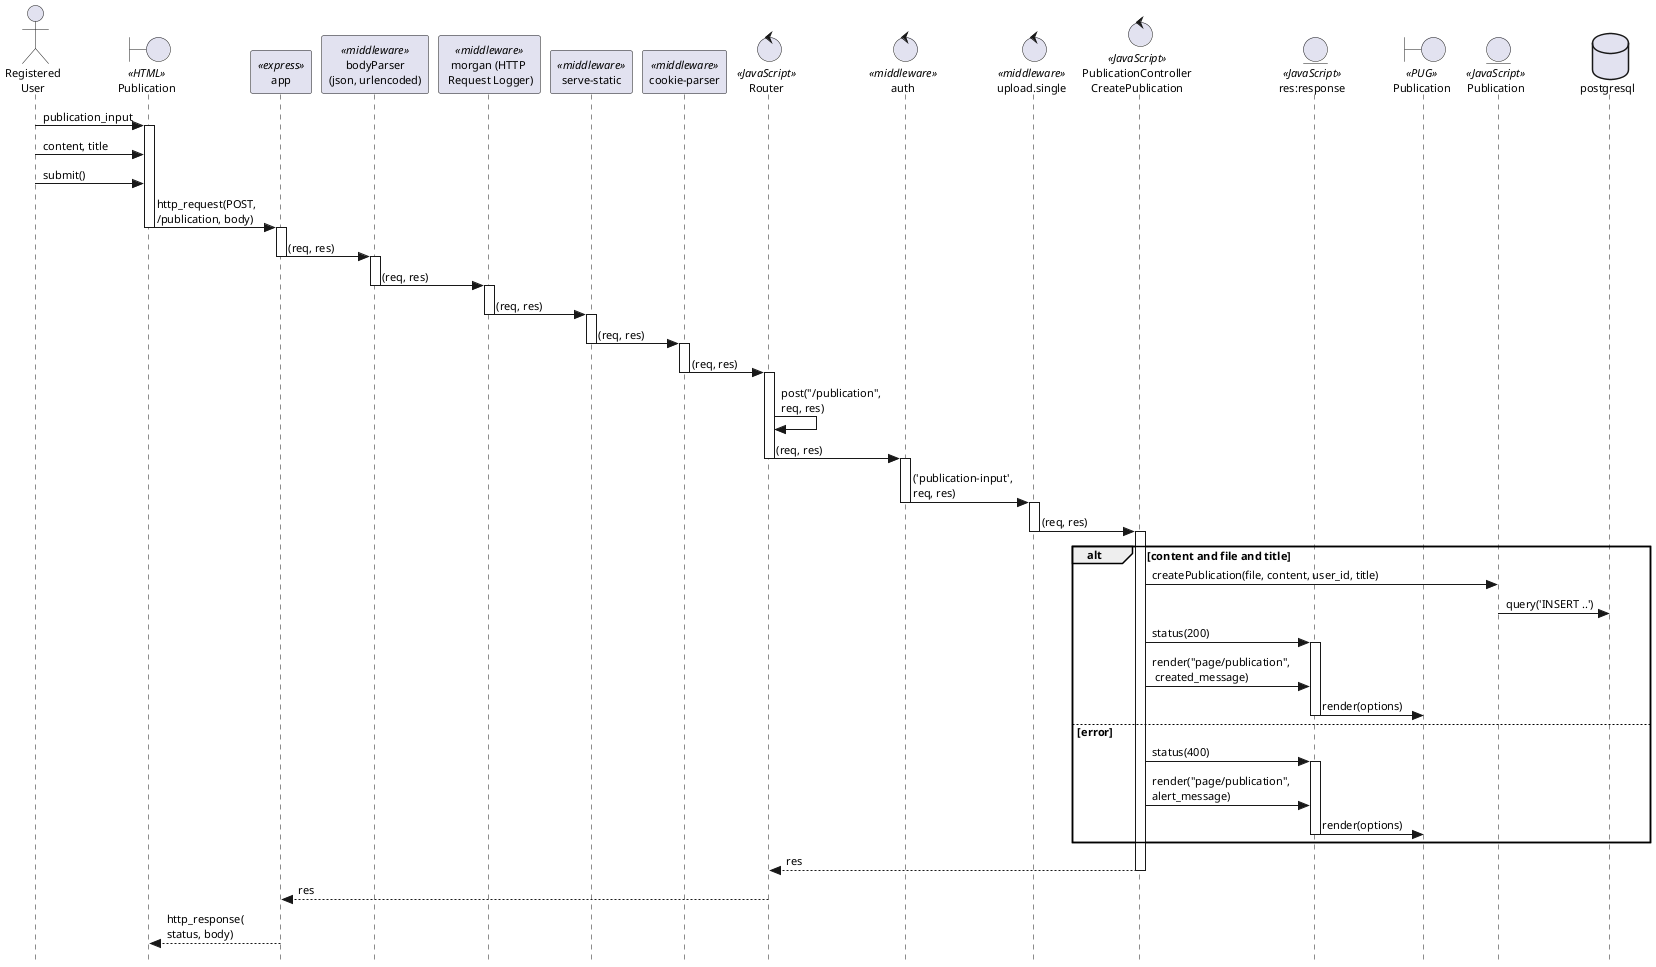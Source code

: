 @startuml
skinparam style strictuml
skinparam defaultFontSize 11
skinparam stereotypePosition top

actor "Registered\nUser" as UserReg

boundary "Publication" as PublicationHtml << HTML >>

participant app << express >>
participant "bodyParser\n(json, urlencoded)" as bodyParser << middleware >>
participant "morgan (HTTP \n Request Logger)" as morgan << middleware >>
participant "serve-static" as serveStatic << middleware >>
participant "cookie-parser" as cookieParser << middleware >>

control Router << JavaScript >>

control auth << middleware >>
control "upload.single" as uploadSingle << middleware >>

control "PublicationController\nCreatePublication" as CreatePublicationController << JavaScript >>

entity "res:response" as response << JavaScript >>
boundary "Publication" as PublicationDetailView << PUG >>
entity Publication << JavaScript >>

database postgresql

UserReg -> PublicationHtml: publication_input
activate PublicationHtml
UserReg -> PublicationHtml: content, title
UserReg -> PublicationHtml: submit()
PublicationHtml -> app: http_request(POST, \n/publication, body)
deactivate PublicationHtml
activate app
app -> bodyParser: (req, res)
deactivate app
activate bodyParser
bodyParser -> morgan: (req, res)
deactivate bodyParser
activate morgan
morgan -> serveStatic: (req, res)
deactivate morgan
activate serveStatic
serveStatic -> cookieParser: (req, res)
deactivate serveStatic
activate cookieParser
cookieParser -> Router: (req, res)
deactivate cookieParser
activate Router
Router -> Router: post("/publication", \nreq, res)
Router -> auth: (req, res)
deactivate Router
activate auth
auth -> uploadSingle: ('publication-input',\nreq, res)
deactivate auth
activate uploadSingle
uploadSingle -> CreatePublicationController: (req, res)
deactivate uploadSingle
activate CreatePublicationController
alt content and file and title
    CreatePublicationController -> Publication: createPublication(file, content, user_id, title)
    Publication -> postgresql: query('INSERT ..')
    CreatePublicationController -> response: status(200)
    activate response
    CreatePublicationController -> response: render("page/publication", \n created_message)
    response -> PublicationDetailView: render(options)
    deactivate response
else error
    CreatePublicationController -> response: status(400)
    activate response
    CreatePublicationController -> response: render("page/publication", \nalert_message)
    response -> PublicationDetailView: render(options)
    deactivate response
end

CreatePublicationController --> Router: res
deactivate CreatePublicationController
Router --> app: res
app --> PublicationHtml: http_response(\nstatus, body)

@enduml
